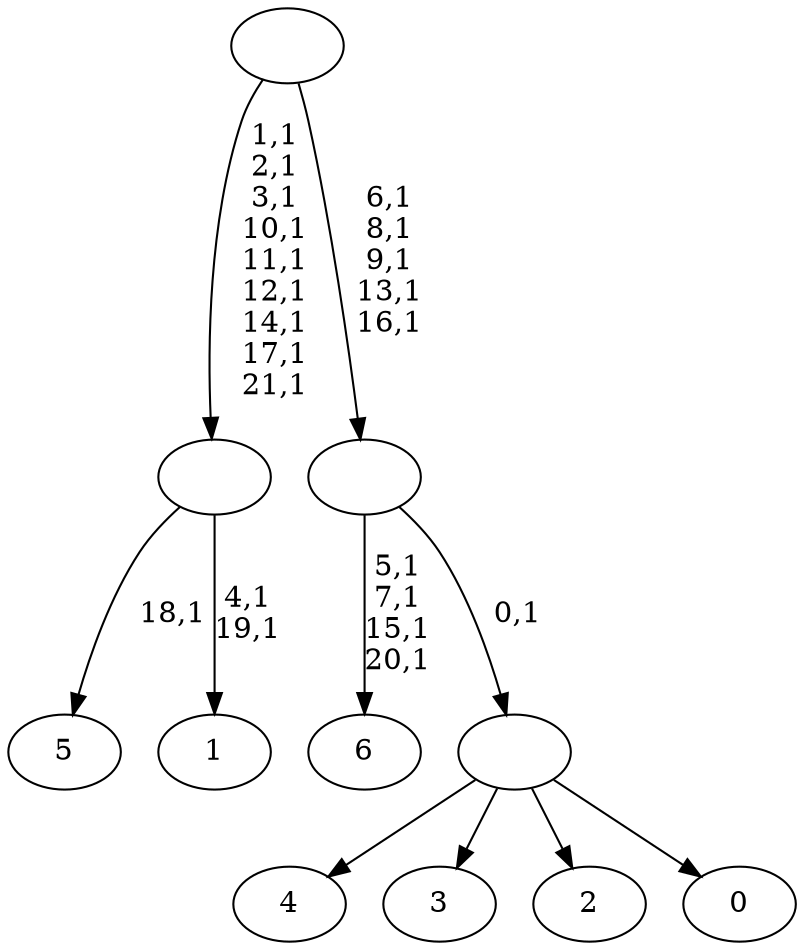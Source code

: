 digraph T {
	29 [label="6"]
	24 [label="5"]
	22 [label="4"]
	21 [label="3"]
	20 [label="2"]
	19 [label="1"]
	16 [label=""]
	7 [label="0"]
	6 [label=""]
	5 [label=""]
	0 [label=""]
	16 -> 19 [label="4,1\n19,1"]
	16 -> 24 [label="18,1"]
	6 -> 22 [label=""]
	6 -> 21 [label=""]
	6 -> 20 [label=""]
	6 -> 7 [label=""]
	5 -> 29 [label="5,1\n7,1\n15,1\n20,1"]
	5 -> 6 [label="0,1"]
	0 -> 5 [label="6,1\n8,1\n9,1\n13,1\n16,1"]
	0 -> 16 [label="1,1\n2,1\n3,1\n10,1\n11,1\n12,1\n14,1\n17,1\n21,1"]
}
